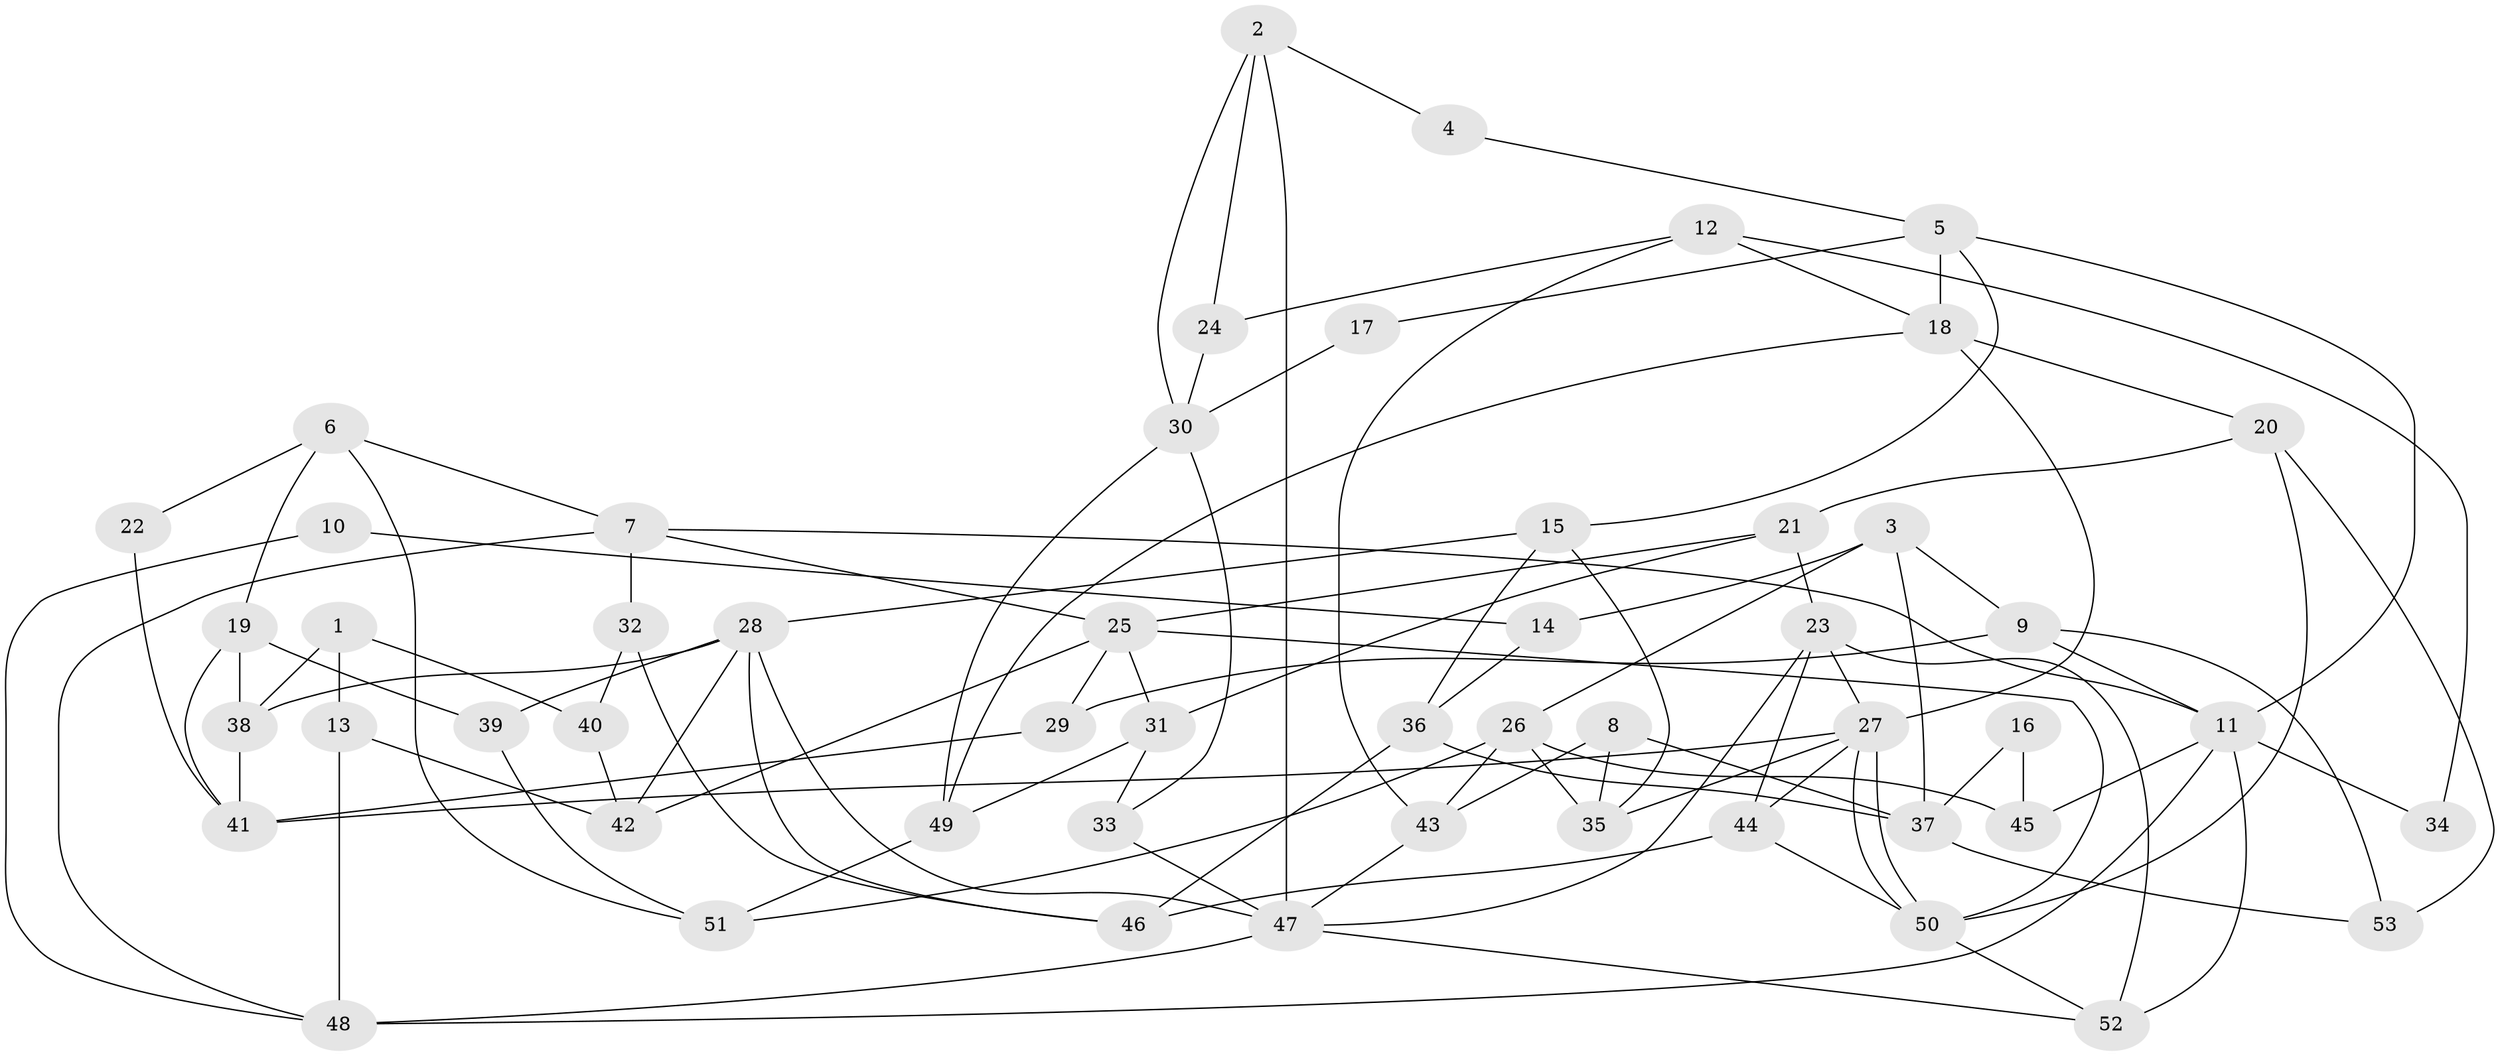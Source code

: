// coarse degree distribution, {5: 0.3103448275862069, 4: 0.20689655172413793, 8: 0.13793103448275862, 6: 0.13793103448275862, 9: 0.034482758620689655, 3: 0.10344827586206896, 7: 0.034482758620689655, 2: 0.034482758620689655}
// Generated by graph-tools (version 1.1) at 2025/23/03/03/25 07:23:57]
// undirected, 53 vertices, 106 edges
graph export_dot {
graph [start="1"]
  node [color=gray90,style=filled];
  1;
  2;
  3;
  4;
  5;
  6;
  7;
  8;
  9;
  10;
  11;
  12;
  13;
  14;
  15;
  16;
  17;
  18;
  19;
  20;
  21;
  22;
  23;
  24;
  25;
  26;
  27;
  28;
  29;
  30;
  31;
  32;
  33;
  34;
  35;
  36;
  37;
  38;
  39;
  40;
  41;
  42;
  43;
  44;
  45;
  46;
  47;
  48;
  49;
  50;
  51;
  52;
  53;
  1 -- 38;
  1 -- 40;
  1 -- 13;
  2 -- 47;
  2 -- 24;
  2 -- 4;
  2 -- 30;
  3 -- 37;
  3 -- 9;
  3 -- 14;
  3 -- 26;
  4 -- 5;
  5 -- 18;
  5 -- 11;
  5 -- 15;
  5 -- 17;
  6 -- 19;
  6 -- 7;
  6 -- 22;
  6 -- 51;
  7 -- 48;
  7 -- 25;
  7 -- 11;
  7 -- 32;
  8 -- 43;
  8 -- 35;
  8 -- 37;
  9 -- 11;
  9 -- 29;
  9 -- 53;
  10 -- 14;
  10 -- 48;
  11 -- 48;
  11 -- 34;
  11 -- 45;
  11 -- 52;
  12 -- 18;
  12 -- 43;
  12 -- 24;
  12 -- 34;
  13 -- 42;
  13 -- 48;
  14 -- 36;
  15 -- 35;
  15 -- 28;
  15 -- 36;
  16 -- 45;
  16 -- 37;
  17 -- 30;
  18 -- 20;
  18 -- 27;
  18 -- 49;
  19 -- 39;
  19 -- 41;
  19 -- 38;
  20 -- 50;
  20 -- 53;
  20 -- 21;
  21 -- 31;
  21 -- 23;
  21 -- 25;
  22 -- 41;
  23 -- 52;
  23 -- 27;
  23 -- 44;
  23 -- 47;
  24 -- 30;
  25 -- 50;
  25 -- 29;
  25 -- 31;
  25 -- 42;
  26 -- 51;
  26 -- 35;
  26 -- 43;
  26 -- 45;
  27 -- 50;
  27 -- 50;
  27 -- 35;
  27 -- 41;
  27 -- 44;
  28 -- 47;
  28 -- 38;
  28 -- 39;
  28 -- 42;
  28 -- 46;
  29 -- 41;
  30 -- 49;
  30 -- 33;
  31 -- 33;
  31 -- 49;
  32 -- 46;
  32 -- 40;
  33 -- 47;
  36 -- 46;
  36 -- 37;
  37 -- 53;
  38 -- 41;
  39 -- 51;
  40 -- 42;
  43 -- 47;
  44 -- 46;
  44 -- 50;
  47 -- 52;
  47 -- 48;
  49 -- 51;
  50 -- 52;
}
